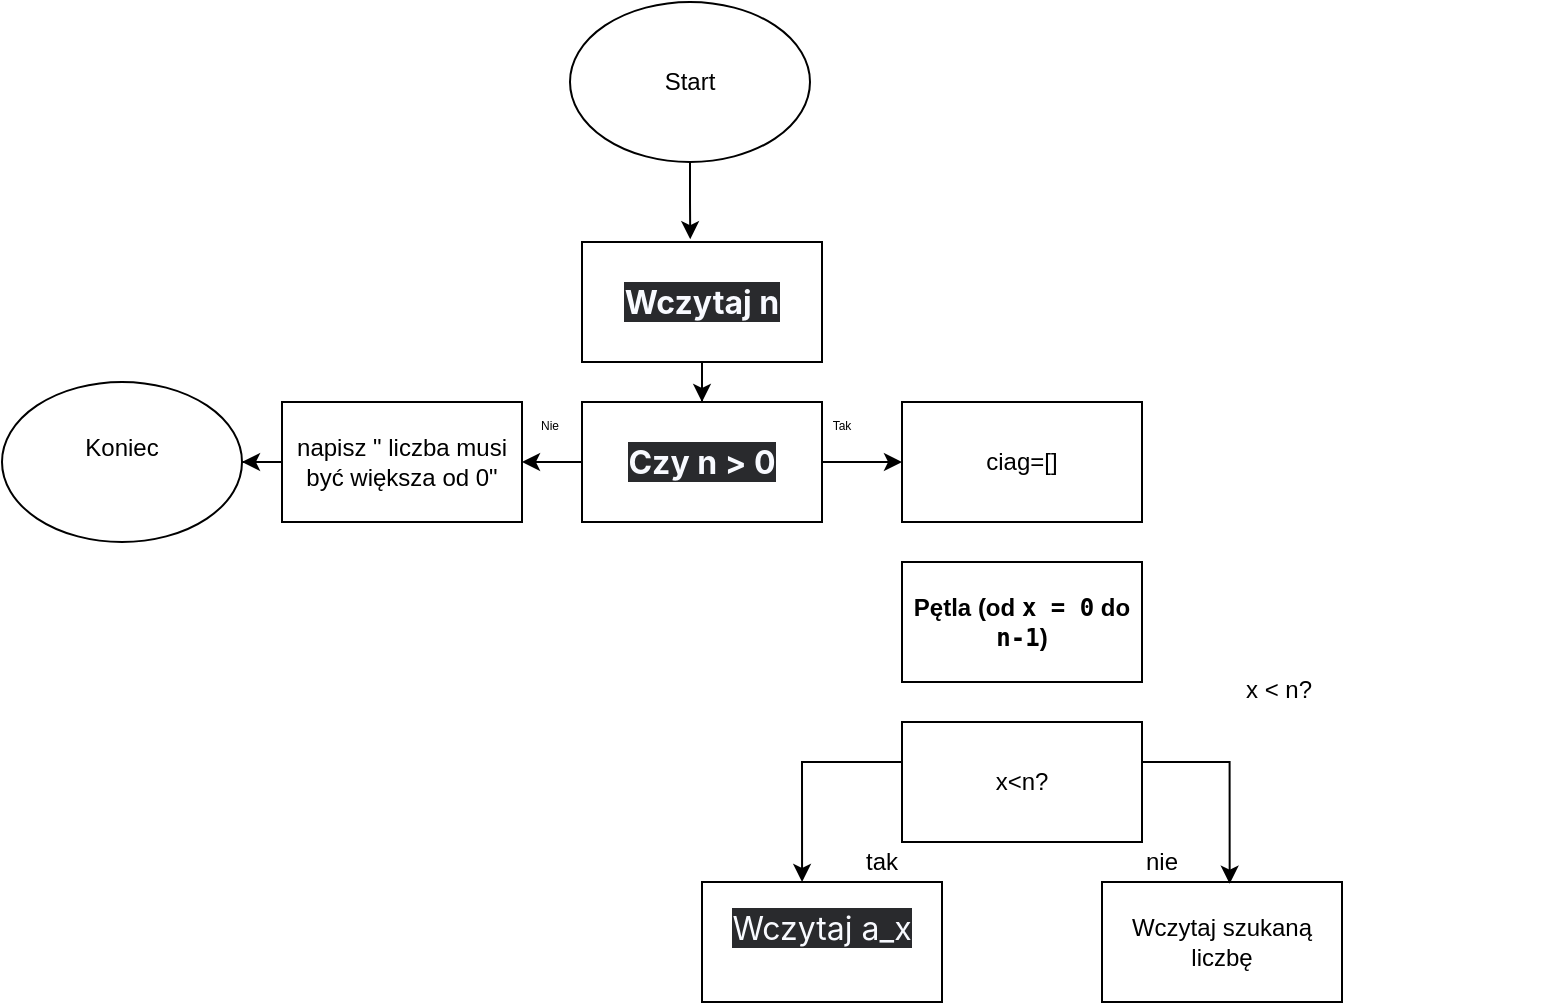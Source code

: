 <mxfile version="26.1.0">
  <diagram name="Strona-1" id="KtNOUa7axjSKNUjDW1uX">
    <mxGraphModel dx="795" dy="430" grid="1" gridSize="10" guides="1" tooltips="1" connect="1" arrows="1" fold="1" page="1" pageScale="1" pageWidth="827" pageHeight="1169" math="0" shadow="0">
      <root>
        <mxCell id="0" />
        <mxCell id="1" parent="0" />
        <mxCell id="LP7u-XgDoCvqe3UkHR-a-1" value="Start" style="ellipse;whiteSpace=wrap;html=1;" vertex="1" parent="1">
          <mxGeometry x="354" width="120" height="80" as="geometry" />
        </mxCell>
        <mxCell id="LP7u-XgDoCvqe3UkHR-a-12" style="edgeStyle=orthogonalEdgeStyle;rounded=0;orthogonalLoop=1;jettySize=auto;html=1;entryX=0.5;entryY=0;entryDx=0;entryDy=0;" edge="1" parent="1" source="LP7u-XgDoCvqe3UkHR-a-2" target="LP7u-XgDoCvqe3UkHR-a-6">
          <mxGeometry relative="1" as="geometry" />
        </mxCell>
        <mxCell id="LP7u-XgDoCvqe3UkHR-a-2" value="&lt;strong style=&quot;color: rgb(248, 250, 255); font-family: Inter, system-ui, -apple-system, BlinkMacSystemFont, &amp;quot;Segoe UI&amp;quot;, Roboto, &amp;quot;Noto Sans&amp;quot;, Ubuntu, Cantarell, &amp;quot;Helvetica Neue&amp;quot;, Oxygen, &amp;quot;Open Sans&amp;quot;, sans-serif; font-size: 16.002px; text-align: left; background-color: rgb(41, 42, 45);&quot;&gt;Wczytaj n&lt;/strong&gt;" style="rounded=0;whiteSpace=wrap;html=1;" vertex="1" parent="1">
          <mxGeometry x="360" y="120" width="120" height="60" as="geometry" />
        </mxCell>
        <mxCell id="LP7u-XgDoCvqe3UkHR-a-5" style="edgeStyle=orthogonalEdgeStyle;rounded=0;orthogonalLoop=1;jettySize=auto;html=1;entryX=0.451;entryY=-0.023;entryDx=0;entryDy=0;entryPerimeter=0;" edge="1" parent="1" source="LP7u-XgDoCvqe3UkHR-a-1" target="LP7u-XgDoCvqe3UkHR-a-2">
          <mxGeometry relative="1" as="geometry" />
        </mxCell>
        <mxCell id="LP7u-XgDoCvqe3UkHR-a-8" style="edgeStyle=orthogonalEdgeStyle;rounded=0;orthogonalLoop=1;jettySize=auto;html=1;entryX=1;entryY=0.5;entryDx=0;entryDy=0;" edge="1" parent="1" source="LP7u-XgDoCvqe3UkHR-a-6" target="LP7u-XgDoCvqe3UkHR-a-7">
          <mxGeometry relative="1" as="geometry" />
        </mxCell>
        <mxCell id="LP7u-XgDoCvqe3UkHR-a-17" style="edgeStyle=orthogonalEdgeStyle;rounded=0;orthogonalLoop=1;jettySize=auto;html=1;entryX=0;entryY=0.5;entryDx=0;entryDy=0;" edge="1" parent="1" source="LP7u-XgDoCvqe3UkHR-a-6" target="LP7u-XgDoCvqe3UkHR-a-16">
          <mxGeometry relative="1" as="geometry" />
        </mxCell>
        <mxCell id="LP7u-XgDoCvqe3UkHR-a-6" value="&lt;strong style=&quot;color: rgb(248, 250, 255); font-family: Inter, system-ui, -apple-system, BlinkMacSystemFont, &amp;quot;Segoe UI&amp;quot;, Roboto, &amp;quot;Noto Sans&amp;quot;, Ubuntu, Cantarell, &amp;quot;Helvetica Neue&amp;quot;, Oxygen, &amp;quot;Open Sans&amp;quot;, sans-serif; font-size: 16.002px; text-align: left; background-color: rgb(41, 42, 45);&quot;&gt;Czy n &amp;gt; 0&lt;/strong&gt;" style="rounded=0;whiteSpace=wrap;html=1;" vertex="1" parent="1">
          <mxGeometry x="360" y="200" width="120" height="60" as="geometry" />
        </mxCell>
        <mxCell id="LP7u-XgDoCvqe3UkHR-a-14" style="edgeStyle=orthogonalEdgeStyle;rounded=0;orthogonalLoop=1;jettySize=auto;html=1;entryX=1;entryY=0.5;entryDx=0;entryDy=0;" edge="1" parent="1" source="LP7u-XgDoCvqe3UkHR-a-7" target="LP7u-XgDoCvqe3UkHR-a-13">
          <mxGeometry relative="1" as="geometry" />
        </mxCell>
        <mxCell id="LP7u-XgDoCvqe3UkHR-a-7" value="napisz &quot; liczba musi być większa od 0&quot;" style="rounded=0;whiteSpace=wrap;html=1;" vertex="1" parent="1">
          <mxGeometry x="210" y="200" width="120" height="60" as="geometry" />
        </mxCell>
        <mxCell id="LP7u-XgDoCvqe3UkHR-a-9" value="&lt;h1 style=&quot;margin-top: 0px;&quot;&gt;&lt;br&gt;&lt;/h1&gt;" style="text;html=1;whiteSpace=wrap;overflow=hidden;rounded=0;" vertex="1" parent="1">
          <mxGeometry x="340" y="210" width="20" height="50" as="geometry" />
        </mxCell>
        <mxCell id="LP7u-XgDoCvqe3UkHR-a-11" value="&lt;font style=&quot;font-size: 6px;&quot;&gt;Nie&lt;/font&gt;" style="text;html=1;align=center;verticalAlign=middle;whiteSpace=wrap;rounded=0;" vertex="1" parent="1">
          <mxGeometry x="334" y="200" width="20" height="20" as="geometry" />
        </mxCell>
        <mxCell id="LP7u-XgDoCvqe3UkHR-a-13" value="Koniec&lt;div&gt;&lt;br&gt;&lt;/div&gt;" style="ellipse;whiteSpace=wrap;html=1;" vertex="1" parent="1">
          <mxGeometry x="70" y="190" width="120" height="80" as="geometry" />
        </mxCell>
        <mxCell id="LP7u-XgDoCvqe3UkHR-a-15" value="&lt;span style=&quot;font-size: 6px;&quot;&gt;Tak&lt;/span&gt;" style="text;html=1;align=center;verticalAlign=middle;whiteSpace=wrap;rounded=0;" vertex="1" parent="1">
          <mxGeometry x="480" y="200" width="20" height="20" as="geometry" />
        </mxCell>
        <mxCell id="LP7u-XgDoCvqe3UkHR-a-16" value="ciag=[]" style="rounded=0;whiteSpace=wrap;html=1;" vertex="1" parent="1">
          <mxGeometry x="520" y="200" width="120" height="60" as="geometry" />
        </mxCell>
        <mxCell id="LP7u-XgDoCvqe3UkHR-a-18" value="&lt;p data-pm-slice=&quot;1 1 [&amp;quot;ordered_list&amp;quot;,{&amp;quot;spread&amp;quot;:false,&amp;quot;startingNumber&amp;quot;:1,&amp;quot;start&amp;quot;:40,&amp;quot;end&amp;quot;:608},&amp;quot;regular_list_item&amp;quot;,{&amp;quot;start&amp;quot;:258,&amp;quot;end&amp;quot;:364}]&quot;&gt;&lt;strong&gt;Pętla (od &lt;/strong&gt;&lt;code&gt;&lt;strong&gt;x = 0&lt;/strong&gt;&lt;/code&gt;&lt;strong&gt; do &lt;/strong&gt;&lt;code&gt;&lt;strong&gt;n-1&lt;/strong&gt;&lt;/code&gt;&lt;strong&gt;)&lt;/strong&gt;&lt;/p&gt;" style="rounded=0;whiteSpace=wrap;html=1;" vertex="1" parent="1">
          <mxGeometry x="520" y="280" width="120" height="60" as="geometry" />
        </mxCell>
        <mxCell id="LP7u-XgDoCvqe3UkHR-a-19" value="&lt;div style=&quot;text-align: left;&quot;&gt;x&amp;lt;n?&lt;/div&gt;" style="rounded=0;whiteSpace=wrap;html=1;" vertex="1" parent="1">
          <mxGeometry x="520" y="360" width="120" height="60" as="geometry" />
        </mxCell>
        <mxCell id="LP7u-XgDoCvqe3UkHR-a-21" value="&#xa;&lt;span style=&quot;color: rgb(248, 250, 255); font-family: Inter, system-ui, -apple-system, BlinkMacSystemFont, &amp;quot;Segoe UI&amp;quot;, Roboto, &amp;quot;Noto Sans&amp;quot;, Ubuntu, Cantarell, &amp;quot;Helvetica Neue&amp;quot;, Oxygen, &amp;quot;Open Sans&amp;quot;, sans-serif; font-size: 16.002px; font-style: normal; font-variant-ligatures: normal; font-variant-caps: normal; font-weight: 400; letter-spacing: normal; orphans: 2; text-align: left; text-indent: 0px; text-transform: none; widows: 2; word-spacing: 0px; -webkit-text-stroke-width: 0px; white-space: normal; background-color: rgb(41, 42, 45); text-decoration-thickness: initial; text-decoration-style: initial; text-decoration-color: initial; display: inline !important; float: none;&quot;&gt;Wczytaj a_x&lt;/span&gt;&#xa;&#xa;" style="rounded=0;whiteSpace=wrap;html=1;" vertex="1" parent="1">
          <mxGeometry x="420" y="440" width="120" height="60" as="geometry" />
        </mxCell>
        <mxCell id="LP7u-XgDoCvqe3UkHR-a-22" value="&lt;span style=&quot;text-align: left;&quot;&gt;Wczytaj szukaną liczbę&lt;/span&gt;" style="rounded=0;whiteSpace=wrap;html=1;" vertex="1" parent="1">
          <mxGeometry x="620" y="440" width="120" height="60" as="geometry" />
        </mxCell>
        <mxCell id="LP7u-XgDoCvqe3UkHR-a-23" value="tak" style="text;html=1;align=center;verticalAlign=middle;whiteSpace=wrap;rounded=0;" vertex="1" parent="1">
          <mxGeometry x="500" y="420" width="20" height="20" as="geometry" />
        </mxCell>
        <mxCell id="LP7u-XgDoCvqe3UkHR-a-24" value="nie" style="text;html=1;align=center;verticalAlign=middle;whiteSpace=wrap;rounded=0;" vertex="1" parent="1">
          <mxGeometry x="640" y="420" width="20" height="20" as="geometry" />
        </mxCell>
        <mxCell id="LP7u-XgDoCvqe3UkHR-a-25" style="edgeStyle=orthogonalEdgeStyle;rounded=0;orthogonalLoop=1;jettySize=auto;html=1;entryX=0.417;entryY=0;entryDx=0;entryDy=0;entryPerimeter=0;" edge="1" parent="1" source="LP7u-XgDoCvqe3UkHR-a-19" target="LP7u-XgDoCvqe3UkHR-a-21">
          <mxGeometry relative="1" as="geometry">
            <Array as="points">
              <mxPoint x="470" y="380" />
            </Array>
          </mxGeometry>
        </mxCell>
        <mxCell id="LP7u-XgDoCvqe3UkHR-a-26" style="edgeStyle=orthogonalEdgeStyle;rounded=0;orthogonalLoop=1;jettySize=auto;html=1;entryX=0.532;entryY=0.014;entryDx=0;entryDy=0;entryPerimeter=0;" edge="1" parent="1" source="LP7u-XgDoCvqe3UkHR-a-19" target="LP7u-XgDoCvqe3UkHR-a-22">
          <mxGeometry relative="1" as="geometry">
            <Array as="points">
              <mxPoint x="684" y="380" />
            </Array>
          </mxGeometry>
        </mxCell>
        <mxCell id="LP7u-XgDoCvqe3UkHR-a-27" value="x &lt; n?" style="text;whiteSpace=wrap;" vertex="1" parent="1">
          <mxGeometry x="690" y="330" width="160" height="40" as="geometry" />
        </mxCell>
      </root>
    </mxGraphModel>
  </diagram>
</mxfile>

